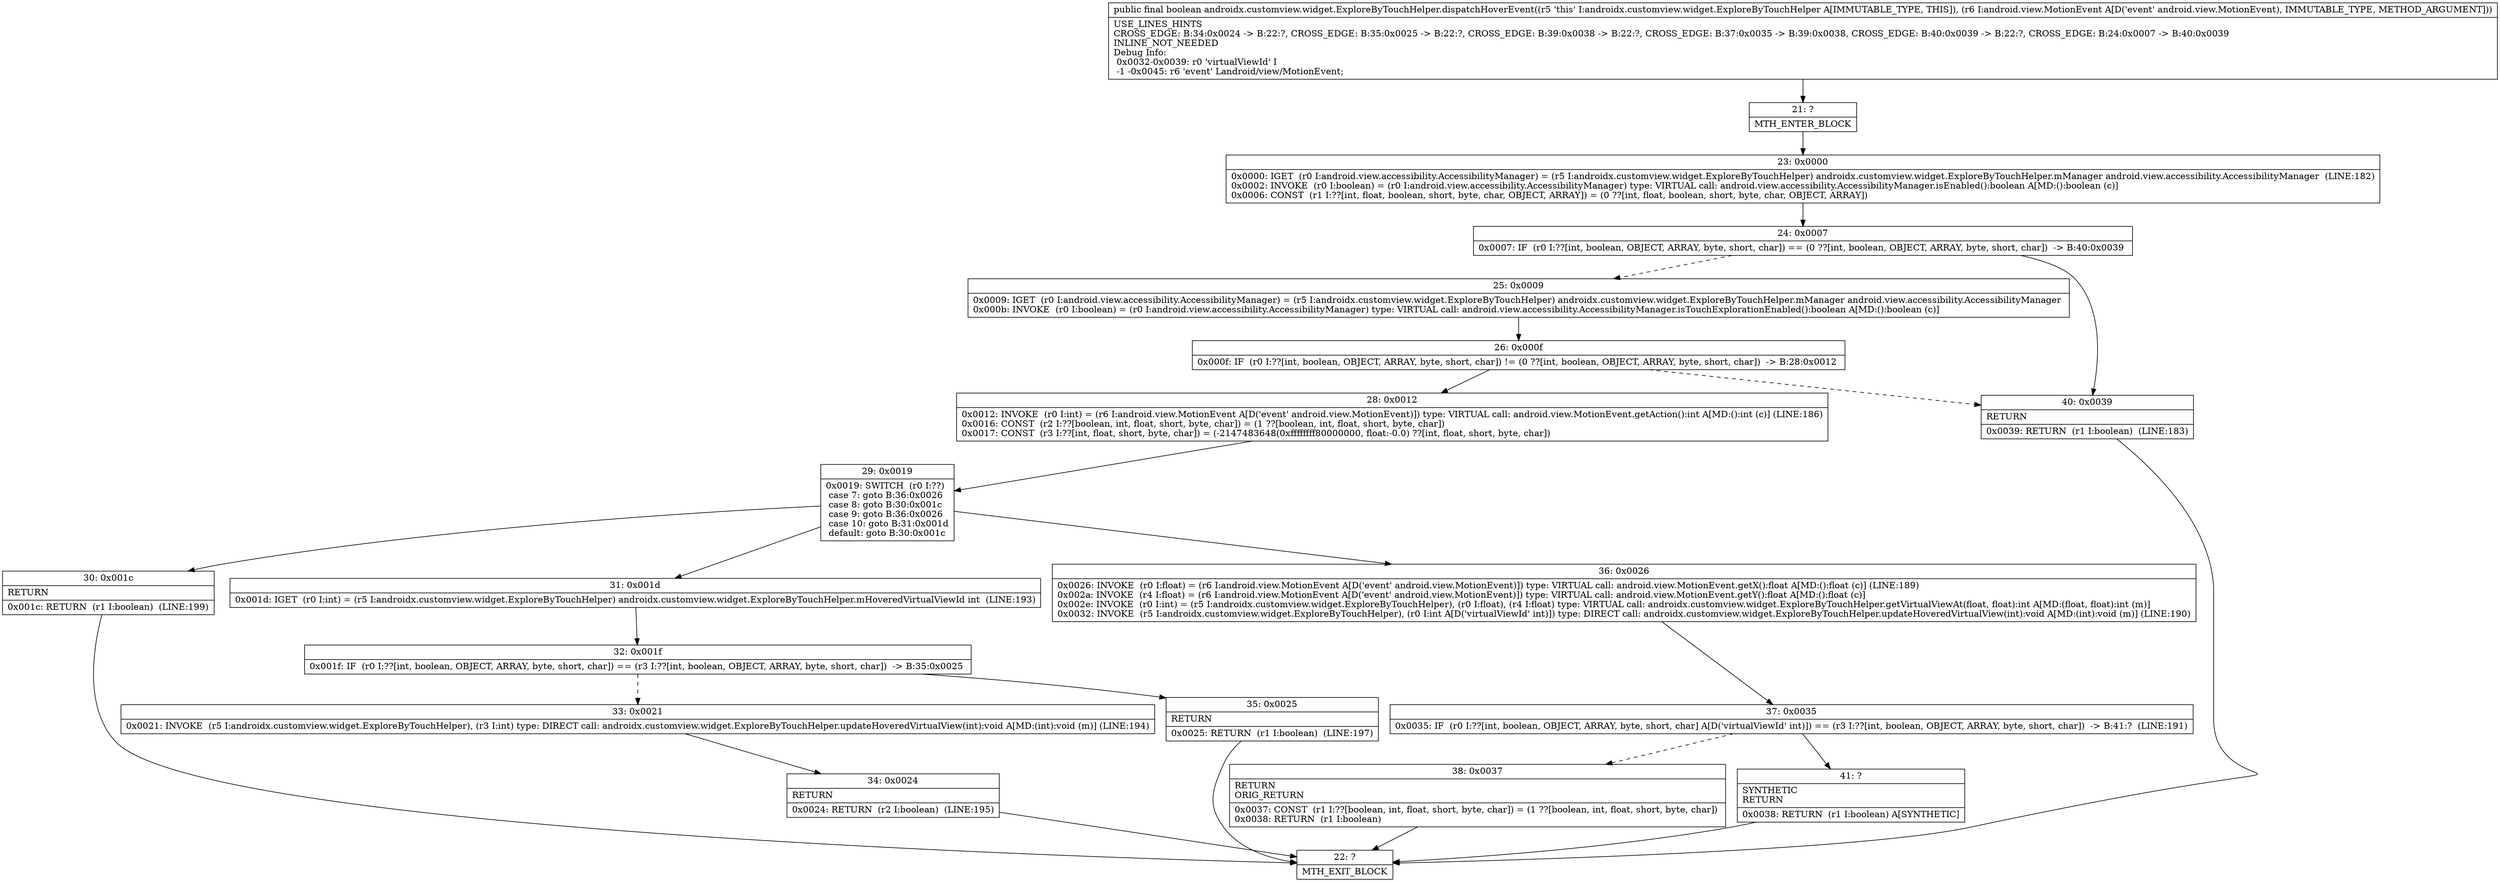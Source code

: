 digraph "CFG forandroidx.customview.widget.ExploreByTouchHelper.dispatchHoverEvent(Landroid\/view\/MotionEvent;)Z" {
Node_21 [shape=record,label="{21\:\ ?|MTH_ENTER_BLOCK\l}"];
Node_23 [shape=record,label="{23\:\ 0x0000|0x0000: IGET  (r0 I:android.view.accessibility.AccessibilityManager) = (r5 I:androidx.customview.widget.ExploreByTouchHelper) androidx.customview.widget.ExploreByTouchHelper.mManager android.view.accessibility.AccessibilityManager  (LINE:182)\l0x0002: INVOKE  (r0 I:boolean) = (r0 I:android.view.accessibility.AccessibilityManager) type: VIRTUAL call: android.view.accessibility.AccessibilityManager.isEnabled():boolean A[MD:():boolean (c)]\l0x0006: CONST  (r1 I:??[int, float, boolean, short, byte, char, OBJECT, ARRAY]) = (0 ??[int, float, boolean, short, byte, char, OBJECT, ARRAY]) \l}"];
Node_24 [shape=record,label="{24\:\ 0x0007|0x0007: IF  (r0 I:??[int, boolean, OBJECT, ARRAY, byte, short, char]) == (0 ??[int, boolean, OBJECT, ARRAY, byte, short, char])  \-\> B:40:0x0039 \l}"];
Node_25 [shape=record,label="{25\:\ 0x0009|0x0009: IGET  (r0 I:android.view.accessibility.AccessibilityManager) = (r5 I:androidx.customview.widget.ExploreByTouchHelper) androidx.customview.widget.ExploreByTouchHelper.mManager android.view.accessibility.AccessibilityManager \l0x000b: INVOKE  (r0 I:boolean) = (r0 I:android.view.accessibility.AccessibilityManager) type: VIRTUAL call: android.view.accessibility.AccessibilityManager.isTouchExplorationEnabled():boolean A[MD:():boolean (c)]\l}"];
Node_26 [shape=record,label="{26\:\ 0x000f|0x000f: IF  (r0 I:??[int, boolean, OBJECT, ARRAY, byte, short, char]) != (0 ??[int, boolean, OBJECT, ARRAY, byte, short, char])  \-\> B:28:0x0012 \l}"];
Node_28 [shape=record,label="{28\:\ 0x0012|0x0012: INVOKE  (r0 I:int) = (r6 I:android.view.MotionEvent A[D('event' android.view.MotionEvent)]) type: VIRTUAL call: android.view.MotionEvent.getAction():int A[MD:():int (c)] (LINE:186)\l0x0016: CONST  (r2 I:??[boolean, int, float, short, byte, char]) = (1 ??[boolean, int, float, short, byte, char]) \l0x0017: CONST  (r3 I:??[int, float, short, byte, char]) = (\-2147483648(0xffffffff80000000, float:\-0.0) ??[int, float, short, byte, char]) \l}"];
Node_29 [shape=record,label="{29\:\ 0x0019|0x0019: SWITCH  (r0 I:??)\l case 7: goto B:36:0x0026\l case 8: goto B:30:0x001c\l case 9: goto B:36:0x0026\l case 10: goto B:31:0x001d\l default: goto B:30:0x001c \l}"];
Node_30 [shape=record,label="{30\:\ 0x001c|RETURN\l|0x001c: RETURN  (r1 I:boolean)  (LINE:199)\l}"];
Node_22 [shape=record,label="{22\:\ ?|MTH_EXIT_BLOCK\l}"];
Node_31 [shape=record,label="{31\:\ 0x001d|0x001d: IGET  (r0 I:int) = (r5 I:androidx.customview.widget.ExploreByTouchHelper) androidx.customview.widget.ExploreByTouchHelper.mHoveredVirtualViewId int  (LINE:193)\l}"];
Node_32 [shape=record,label="{32\:\ 0x001f|0x001f: IF  (r0 I:??[int, boolean, OBJECT, ARRAY, byte, short, char]) == (r3 I:??[int, boolean, OBJECT, ARRAY, byte, short, char])  \-\> B:35:0x0025 \l}"];
Node_33 [shape=record,label="{33\:\ 0x0021|0x0021: INVOKE  (r5 I:androidx.customview.widget.ExploreByTouchHelper), (r3 I:int) type: DIRECT call: androidx.customview.widget.ExploreByTouchHelper.updateHoveredVirtualView(int):void A[MD:(int):void (m)] (LINE:194)\l}"];
Node_34 [shape=record,label="{34\:\ 0x0024|RETURN\l|0x0024: RETURN  (r2 I:boolean)  (LINE:195)\l}"];
Node_35 [shape=record,label="{35\:\ 0x0025|RETURN\l|0x0025: RETURN  (r1 I:boolean)  (LINE:197)\l}"];
Node_36 [shape=record,label="{36\:\ 0x0026|0x0026: INVOKE  (r0 I:float) = (r6 I:android.view.MotionEvent A[D('event' android.view.MotionEvent)]) type: VIRTUAL call: android.view.MotionEvent.getX():float A[MD:():float (c)] (LINE:189)\l0x002a: INVOKE  (r4 I:float) = (r6 I:android.view.MotionEvent A[D('event' android.view.MotionEvent)]) type: VIRTUAL call: android.view.MotionEvent.getY():float A[MD:():float (c)]\l0x002e: INVOKE  (r0 I:int) = (r5 I:androidx.customview.widget.ExploreByTouchHelper), (r0 I:float), (r4 I:float) type: VIRTUAL call: androidx.customview.widget.ExploreByTouchHelper.getVirtualViewAt(float, float):int A[MD:(float, float):int (m)]\l0x0032: INVOKE  (r5 I:androidx.customview.widget.ExploreByTouchHelper), (r0 I:int A[D('virtualViewId' int)]) type: DIRECT call: androidx.customview.widget.ExploreByTouchHelper.updateHoveredVirtualView(int):void A[MD:(int):void (m)] (LINE:190)\l}"];
Node_37 [shape=record,label="{37\:\ 0x0035|0x0035: IF  (r0 I:??[int, boolean, OBJECT, ARRAY, byte, short, char] A[D('virtualViewId' int)]) == (r3 I:??[int, boolean, OBJECT, ARRAY, byte, short, char])  \-\> B:41:?  (LINE:191)\l}"];
Node_38 [shape=record,label="{38\:\ 0x0037|RETURN\lORIG_RETURN\l|0x0037: CONST  (r1 I:??[boolean, int, float, short, byte, char]) = (1 ??[boolean, int, float, short, byte, char]) \l0x0038: RETURN  (r1 I:boolean) \l}"];
Node_41 [shape=record,label="{41\:\ ?|SYNTHETIC\lRETURN\l|0x0038: RETURN  (r1 I:boolean) A[SYNTHETIC]\l}"];
Node_40 [shape=record,label="{40\:\ 0x0039|RETURN\l|0x0039: RETURN  (r1 I:boolean)  (LINE:183)\l}"];
MethodNode[shape=record,label="{public final boolean androidx.customview.widget.ExploreByTouchHelper.dispatchHoverEvent((r5 'this' I:androidx.customview.widget.ExploreByTouchHelper A[IMMUTABLE_TYPE, THIS]), (r6 I:android.view.MotionEvent A[D('event' android.view.MotionEvent), IMMUTABLE_TYPE, METHOD_ARGUMENT]))  | USE_LINES_HINTS\lCROSS_EDGE: B:34:0x0024 \-\> B:22:?, CROSS_EDGE: B:35:0x0025 \-\> B:22:?, CROSS_EDGE: B:39:0x0038 \-\> B:22:?, CROSS_EDGE: B:37:0x0035 \-\> B:39:0x0038, CROSS_EDGE: B:40:0x0039 \-\> B:22:?, CROSS_EDGE: B:24:0x0007 \-\> B:40:0x0039\lINLINE_NOT_NEEDED\lDebug Info:\l  0x0032\-0x0039: r0 'virtualViewId' I\l  \-1 \-0x0045: r6 'event' Landroid\/view\/MotionEvent;\l}"];
MethodNode -> Node_21;Node_21 -> Node_23;
Node_23 -> Node_24;
Node_24 -> Node_25[style=dashed];
Node_24 -> Node_40;
Node_25 -> Node_26;
Node_26 -> Node_28;
Node_26 -> Node_40[style=dashed];
Node_28 -> Node_29;
Node_29 -> Node_30;
Node_29 -> Node_31;
Node_29 -> Node_36;
Node_30 -> Node_22;
Node_31 -> Node_32;
Node_32 -> Node_33[style=dashed];
Node_32 -> Node_35;
Node_33 -> Node_34;
Node_34 -> Node_22;
Node_35 -> Node_22;
Node_36 -> Node_37;
Node_37 -> Node_38[style=dashed];
Node_37 -> Node_41;
Node_38 -> Node_22;
Node_41 -> Node_22;
Node_40 -> Node_22;
}


